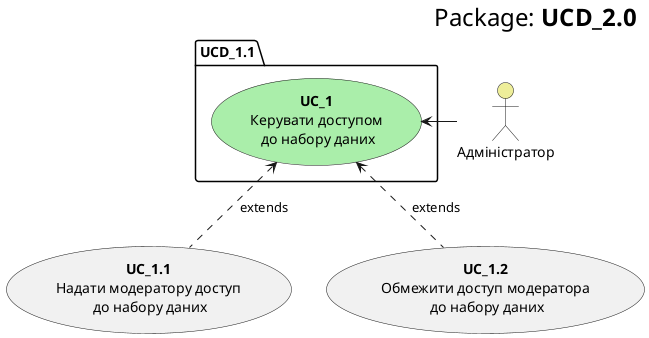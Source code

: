 @startuml
    right header
        <font size=24 color=black>Package:<b> UCD_2.0
    end header

    package UCD_1.1 {
        usecase "<b>UC_1</b>\nКерувати доступом\n до набору даних" as UC_1 #aaeeaa
    }
    
    actor "Адміністратор" as Admin #eeee99
    Admin -l-> UC_1
    
    usecase "<b>UC_1.1</b>\nНадати модератору доступ\n до набору даних" as UC_1.1
    usecase "<b>UC_1.2</b>\nОбмежити доступ модератора\n до набору даних" as UC_1.2
    
    UC_1.1 .u.> UC_1: extends
    UC_1.2 .u.> UC_1: extends
    
@enduml
